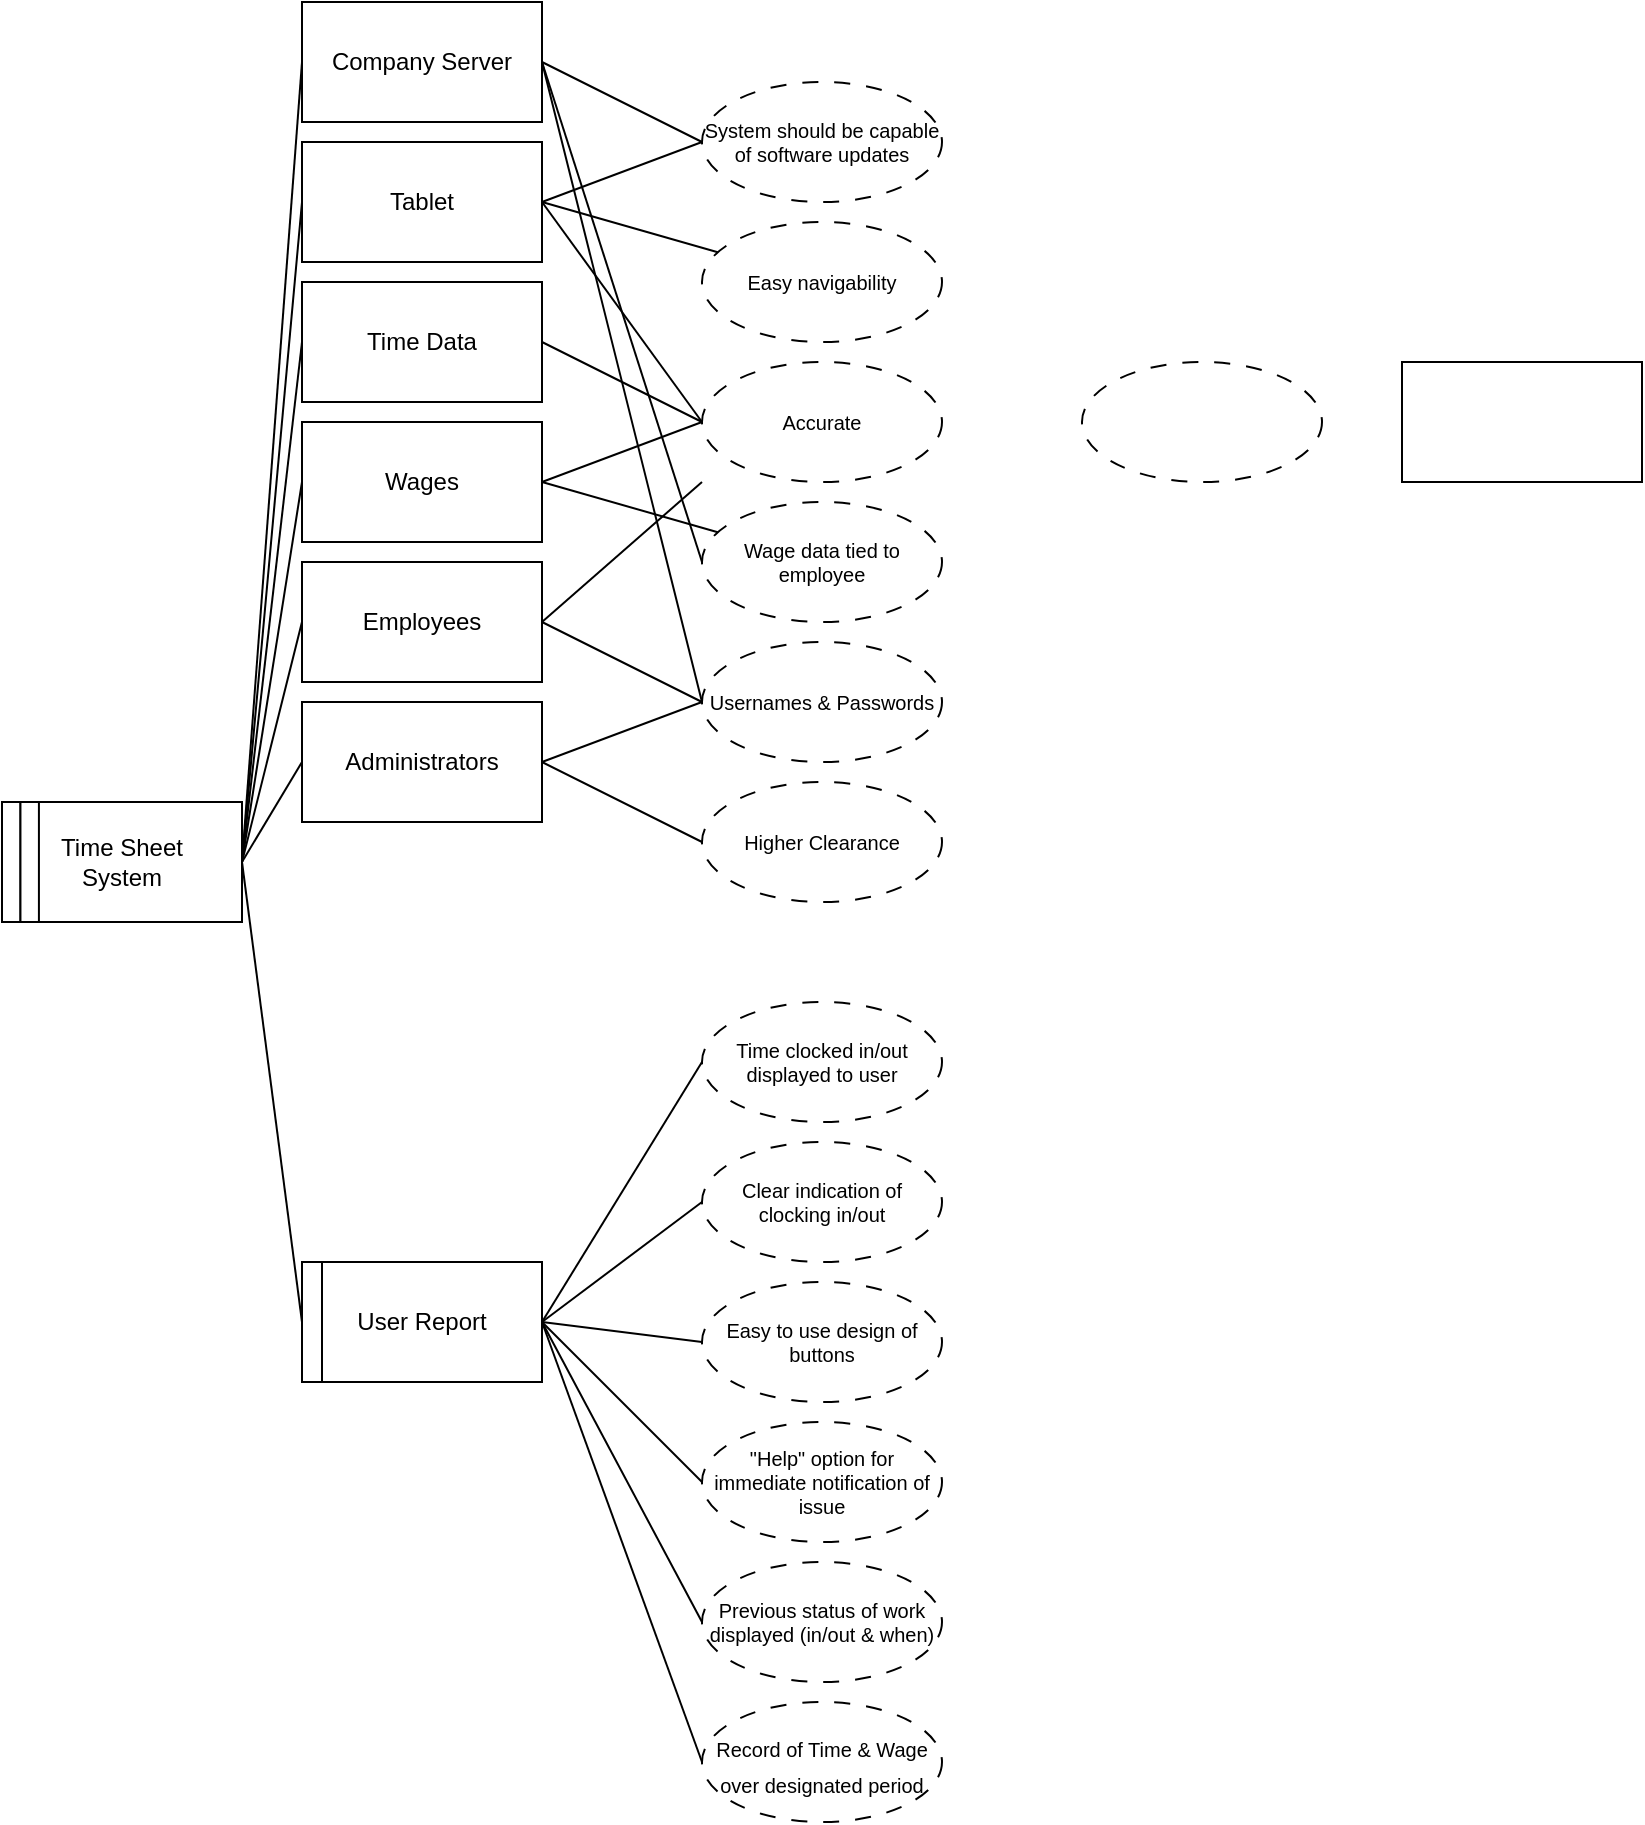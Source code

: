<mxfile version="26.0.11">
  <diagram name="Page-1" id="FzSjMeuXY4ykYOrxsrNv">
    <mxGraphModel dx="1640" dy="1058" grid="1" gridSize="10" guides="1" tooltips="1" connect="1" arrows="1" fold="1" page="1" pageScale="1" pageWidth="850" pageHeight="1100" math="0" shadow="0">
      <root>
        <mxCell id="0" />
        <mxCell id="1" parent="0" />
        <mxCell id="AF-udUrVB3dl_EI5pY4u-9" value="" style="group;strokeColor=default;" vertex="1" connectable="0" parent="1">
          <mxGeometry x="160" y="730" width="120" height="60" as="geometry" />
        </mxCell>
        <mxCell id="AF-udUrVB3dl_EI5pY4u-1" value="User Report" style="rounded=0;whiteSpace=wrap;html=1;strokeColor=default;" vertex="1" parent="AF-udUrVB3dl_EI5pY4u-9">
          <mxGeometry width="120" height="60" as="geometry" />
        </mxCell>
        <mxCell id="AF-udUrVB3dl_EI5pY4u-8" value="" style="rounded=0;whiteSpace=wrap;html=1;strokeColor=default;" vertex="1" parent="AF-udUrVB3dl_EI5pY4u-9">
          <mxGeometry width="10" height="60" as="geometry" />
        </mxCell>
        <mxCell id="AF-udUrVB3dl_EI5pY4u-10" value="" style="group;align=left;" vertex="1" connectable="0" parent="1">
          <mxGeometry x="10" y="500" width="120" height="60" as="geometry" />
        </mxCell>
        <mxCell id="AF-udUrVB3dl_EI5pY4u-11" value="&lt;div align=&quot;center&quot;&gt;Time Sheet&lt;/div&gt;&lt;div align=&quot;center&quot;&gt;System&lt;/div&gt;" style="rounded=0;whiteSpace=wrap;html=1;align=center;" vertex="1" parent="AF-udUrVB3dl_EI5pY4u-10">
          <mxGeometry width="120" height="60" as="geometry" />
        </mxCell>
        <mxCell id="AF-udUrVB3dl_EI5pY4u-12" value="" style="rounded=0;whiteSpace=wrap;html=1;" vertex="1" parent="AF-udUrVB3dl_EI5pY4u-10">
          <mxGeometry width="9.231" height="60" as="geometry" />
        </mxCell>
        <mxCell id="AF-udUrVB3dl_EI5pY4u-13" value="" style="rounded=0;whiteSpace=wrap;html=1;" vertex="1" parent="AF-udUrVB3dl_EI5pY4u-10">
          <mxGeometry x="9.231" width="9.231" height="60" as="geometry" />
        </mxCell>
        <mxCell id="AF-udUrVB3dl_EI5pY4u-14" value="Wages" style="rounded=0;whiteSpace=wrap;html=1;strokeColor=default;" vertex="1" parent="1">
          <mxGeometry x="160" y="310" width="120" height="60" as="geometry" />
        </mxCell>
        <mxCell id="AF-udUrVB3dl_EI5pY4u-15" value="Employees" style="rounded=0;whiteSpace=wrap;html=1;strokeColor=default;" vertex="1" parent="1">
          <mxGeometry x="160" y="380" width="120" height="60" as="geometry" />
        </mxCell>
        <mxCell id="AF-udUrVB3dl_EI5pY4u-16" value="Administrators" style="rounded=0;whiteSpace=wrap;html=1;strokeColor=default;" vertex="1" parent="1">
          <mxGeometry x="160" y="450" width="120" height="60" as="geometry" />
        </mxCell>
        <mxCell id="AF-udUrVB3dl_EI5pY4u-17" value="" style="rounded=0;whiteSpace=wrap;html=1;" vertex="1" parent="1">
          <mxGeometry x="710" y="280" width="120" height="60" as="geometry" />
        </mxCell>
        <mxCell id="AF-udUrVB3dl_EI5pY4u-19" value="Time Data" style="rounded=0;whiteSpace=wrap;html=1;strokeColor=default;" vertex="1" parent="1">
          <mxGeometry x="160" y="240" width="120" height="60" as="geometry" />
        </mxCell>
        <mxCell id="AF-udUrVB3dl_EI5pY4u-20" value="" style="ellipse;whiteSpace=wrap;html=1;dashed=1;dashPattern=8 8;" vertex="1" parent="1">
          <mxGeometry x="550" y="280" width="120" height="60" as="geometry" />
        </mxCell>
        <mxCell id="AF-udUrVB3dl_EI5pY4u-52" style="edgeStyle=none;shape=connector;rounded=0;orthogonalLoop=1;jettySize=auto;html=1;entryX=1;entryY=0.5;entryDx=0;entryDy=0;strokeColor=default;align=center;verticalAlign=middle;fontFamily=Helvetica;fontSize=10;fontColor=default;labelBackgroundColor=default;endArrow=none;startFill=0;" edge="1" parent="1" source="AF-udUrVB3dl_EI5pY4u-21" target="AF-udUrVB3dl_EI5pY4u-49">
          <mxGeometry relative="1" as="geometry" />
        </mxCell>
        <mxCell id="AF-udUrVB3dl_EI5pY4u-21" value="Easy navigability " style="ellipse;whiteSpace=wrap;html=1;dashed=1;dashPattern=8 8;strokeColor=default;fontSize=10;" vertex="1" parent="1">
          <mxGeometry x="360" y="210" width="120" height="60" as="geometry" />
        </mxCell>
        <mxCell id="AF-udUrVB3dl_EI5pY4u-48" style="edgeStyle=none;shape=connector;rounded=0;orthogonalLoop=1;jettySize=auto;html=1;entryX=1;entryY=0.5;entryDx=0;entryDy=0;strokeColor=default;align=center;verticalAlign=middle;fontFamily=Helvetica;fontSize=10;fontColor=default;labelBackgroundColor=default;endArrow=none;exitX=0;exitY=0.5;exitDx=0;exitDy=0;startFill=0;" edge="1" parent="1" source="AF-udUrVB3dl_EI5pY4u-22" target="AF-udUrVB3dl_EI5pY4u-1">
          <mxGeometry relative="1" as="geometry" />
        </mxCell>
        <mxCell id="AF-udUrVB3dl_EI5pY4u-22" value="&lt;font&gt;Previous status of work displayed (in/out &amp;amp; when)&lt;/font&gt;" style="ellipse;whiteSpace=wrap;html=1;dashed=1;dashPattern=8 8;strokeColor=default;fontSize=10;" vertex="1" parent="1">
          <mxGeometry x="360" y="880" width="120" height="60" as="geometry" />
        </mxCell>
        <mxCell id="AF-udUrVB3dl_EI5pY4u-47" style="edgeStyle=none;shape=connector;rounded=0;orthogonalLoop=1;jettySize=auto;html=1;entryX=1;entryY=0.5;entryDx=0;entryDy=0;strokeColor=default;align=center;verticalAlign=middle;fontFamily=Helvetica;fontSize=10;fontColor=default;labelBackgroundColor=default;endArrow=none;exitX=0;exitY=0.5;exitDx=0;exitDy=0;startFill=0;" edge="1" parent="1" source="AF-udUrVB3dl_EI5pY4u-23" target="AF-udUrVB3dl_EI5pY4u-1">
          <mxGeometry relative="1" as="geometry" />
        </mxCell>
        <mxCell id="AF-udUrVB3dl_EI5pY4u-23" value="&quot;Help&quot; option for immediate notification of issue" style="ellipse;whiteSpace=wrap;html=1;dashed=1;dashPattern=8 8;fontSize=10;strokeColor=default;" vertex="1" parent="1">
          <mxGeometry x="360" y="810" width="120" height="60" as="geometry" />
        </mxCell>
        <mxCell id="AF-udUrVB3dl_EI5pY4u-45" style="edgeStyle=none;shape=connector;rounded=0;orthogonalLoop=1;jettySize=auto;html=1;entryX=1;entryY=0.5;entryDx=0;entryDy=0;strokeColor=default;align=center;verticalAlign=middle;fontFamily=Helvetica;fontSize=10;fontColor=default;labelBackgroundColor=default;endArrow=none;startFill=0;exitX=0;exitY=0.5;exitDx=0;exitDy=0;" edge="1" parent="1" source="AF-udUrVB3dl_EI5pY4u-24" target="AF-udUrVB3dl_EI5pY4u-1">
          <mxGeometry relative="1" as="geometry" />
        </mxCell>
        <mxCell id="AF-udUrVB3dl_EI5pY4u-24" value="Time clocked in/out displayed to user " style="ellipse;whiteSpace=wrap;html=1;dashed=1;dashPattern=8 8;fontSize=10;strokeColor=default;" vertex="1" parent="1">
          <mxGeometry x="360" y="600" width="120" height="60" as="geometry" />
        </mxCell>
        <mxCell id="AF-udUrVB3dl_EI5pY4u-44" style="edgeStyle=none;shape=connector;rounded=0;orthogonalLoop=1;jettySize=auto;html=1;strokeColor=default;align=center;verticalAlign=middle;fontFamily=Helvetica;fontSize=10;fontColor=default;labelBackgroundColor=default;endArrow=none;startFill=0;exitX=0;exitY=0.5;exitDx=0;exitDy=0;entryX=1;entryY=0.5;entryDx=0;entryDy=0;" edge="1" parent="1" source="AF-udUrVB3dl_EI5pY4u-25" target="AF-udUrVB3dl_EI5pY4u-1">
          <mxGeometry relative="1" as="geometry">
            <mxPoint x="275" y="760" as="targetPoint" />
          </mxGeometry>
        </mxCell>
        <mxCell id="AF-udUrVB3dl_EI5pY4u-25" value="Clear indication of clocking in/out" style="ellipse;whiteSpace=wrap;html=1;dashed=1;dashPattern=8 8;fontSize=10;strokeColor=default;" vertex="1" parent="1">
          <mxGeometry x="360" y="670" width="120" height="60" as="geometry" />
        </mxCell>
        <mxCell id="AF-udUrVB3dl_EI5pY4u-43" style="edgeStyle=none;shape=connector;rounded=0;orthogonalLoop=1;jettySize=auto;html=1;entryX=1;entryY=0.5;entryDx=0;entryDy=0;strokeColor=default;align=center;verticalAlign=middle;fontFamily=Helvetica;fontSize=10;fontColor=default;labelBackgroundColor=default;endArrow=none;startFill=0;exitX=0;exitY=0.5;exitDx=0;exitDy=0;" edge="1" parent="1" source="AF-udUrVB3dl_EI5pY4u-26" target="AF-udUrVB3dl_EI5pY4u-1">
          <mxGeometry relative="1" as="geometry" />
        </mxCell>
        <mxCell id="AF-udUrVB3dl_EI5pY4u-26" value="Easy to use design of buttons" style="ellipse;whiteSpace=wrap;html=1;dashed=1;dashPattern=8 8;fontSize=10;strokeColor=default;" vertex="1" parent="1">
          <mxGeometry x="360" y="740" width="120" height="60" as="geometry" />
        </mxCell>
        <mxCell id="AF-udUrVB3dl_EI5pY4u-42" style="edgeStyle=none;shape=connector;rounded=0;orthogonalLoop=1;jettySize=auto;html=1;entryX=1;entryY=0.5;entryDx=0;entryDy=0;strokeColor=default;align=center;verticalAlign=middle;fontFamily=Helvetica;fontSize=10;fontColor=default;labelBackgroundColor=default;endArrow=none;startFill=0;exitX=0;exitY=0.5;exitDx=0;exitDy=0;" edge="1" parent="1" source="AF-udUrVB3dl_EI5pY4u-27" target="AF-udUrVB3dl_EI5pY4u-16">
          <mxGeometry relative="1" as="geometry" />
        </mxCell>
        <mxCell id="AF-udUrVB3dl_EI5pY4u-27" value="Higher Clearance" style="ellipse;whiteSpace=wrap;html=1;dashed=1;dashPattern=8 8;fontSize=10;strokeColor=default;" vertex="1" parent="1">
          <mxGeometry x="360" y="490" width="120" height="60" as="geometry" />
        </mxCell>
        <mxCell id="AF-udUrVB3dl_EI5pY4u-40" style="edgeStyle=none;shape=connector;rounded=0;orthogonalLoop=1;jettySize=auto;html=1;entryX=1;entryY=0.5;entryDx=0;entryDy=0;strokeColor=default;align=center;verticalAlign=middle;fontFamily=Helvetica;fontSize=10;fontColor=default;labelBackgroundColor=default;endArrow=none;startFill=0;exitX=0;exitY=0.5;exitDx=0;exitDy=0;" edge="1" parent="1" source="AF-udUrVB3dl_EI5pY4u-28" target="AF-udUrVB3dl_EI5pY4u-15">
          <mxGeometry relative="1" as="geometry" />
        </mxCell>
        <mxCell id="AF-udUrVB3dl_EI5pY4u-41" style="edgeStyle=none;shape=connector;rounded=0;orthogonalLoop=1;jettySize=auto;html=1;entryX=1;entryY=0.5;entryDx=0;entryDy=0;strokeColor=default;align=center;verticalAlign=middle;fontFamily=Helvetica;fontSize=10;fontColor=default;labelBackgroundColor=default;endArrow=none;startFill=0;exitX=0;exitY=0.5;exitDx=0;exitDy=0;" edge="1" parent="1" source="AF-udUrVB3dl_EI5pY4u-28" target="AF-udUrVB3dl_EI5pY4u-16">
          <mxGeometry relative="1" as="geometry" />
        </mxCell>
        <mxCell id="AF-udUrVB3dl_EI5pY4u-58" style="edgeStyle=none;shape=connector;rounded=0;orthogonalLoop=1;jettySize=auto;html=1;exitX=0;exitY=0.5;exitDx=0;exitDy=0;entryX=1;entryY=0.5;entryDx=0;entryDy=0;strokeColor=default;align=center;verticalAlign=middle;fontFamily=Helvetica;fontSize=11;fontColor=default;labelBackgroundColor=default;startFill=0;endArrow=none;" edge="1" parent="1" source="AF-udUrVB3dl_EI5pY4u-28" target="AF-udUrVB3dl_EI5pY4u-57">
          <mxGeometry relative="1" as="geometry" />
        </mxCell>
        <mxCell id="AF-udUrVB3dl_EI5pY4u-28" value="Usernames &amp;amp; Passwords" style="ellipse;whiteSpace=wrap;html=1;dashed=1;dashPattern=8 8;fontSize=10;strokeColor=default;" vertex="1" parent="1">
          <mxGeometry x="360" y="420" width="120" height="60" as="geometry" />
        </mxCell>
        <mxCell id="AF-udUrVB3dl_EI5pY4u-38" style="edgeStyle=none;shape=connector;rounded=0;orthogonalLoop=1;jettySize=auto;html=1;entryX=1;entryY=0.5;entryDx=0;entryDy=0;strokeColor=default;align=center;verticalAlign=middle;fontFamily=Helvetica;fontSize=10;fontColor=default;labelBackgroundColor=default;endArrow=none;startFill=0;" edge="1" parent="1" source="AF-udUrVB3dl_EI5pY4u-29" target="AF-udUrVB3dl_EI5pY4u-14">
          <mxGeometry relative="1" as="geometry" />
        </mxCell>
        <mxCell id="AF-udUrVB3dl_EI5pY4u-39" style="edgeStyle=none;shape=connector;rounded=0;orthogonalLoop=1;jettySize=auto;html=1;entryX=1;entryY=0.5;entryDx=0;entryDy=0;strokeColor=default;align=center;verticalAlign=middle;fontFamily=Helvetica;fontSize=10;fontColor=default;labelBackgroundColor=default;endArrow=none;startFill=0;" edge="1" parent="1" target="AF-udUrVB3dl_EI5pY4u-15">
          <mxGeometry relative="1" as="geometry">
            <mxPoint x="360" y="340" as="sourcePoint" />
          </mxGeometry>
        </mxCell>
        <mxCell id="AF-udUrVB3dl_EI5pY4u-59" style="edgeStyle=none;shape=connector;rounded=0;orthogonalLoop=1;jettySize=auto;html=1;exitX=0;exitY=0.5;exitDx=0;exitDy=0;entryX=1;entryY=0.5;entryDx=0;entryDy=0;strokeColor=default;align=center;verticalAlign=middle;fontFamily=Helvetica;fontSize=11;fontColor=default;labelBackgroundColor=default;startFill=0;endArrow=none;" edge="1" parent="1" source="AF-udUrVB3dl_EI5pY4u-29" target="AF-udUrVB3dl_EI5pY4u-57">
          <mxGeometry relative="1" as="geometry" />
        </mxCell>
        <mxCell id="AF-udUrVB3dl_EI5pY4u-29" value="Wage data tied to employee" style="ellipse;whiteSpace=wrap;html=1;dashed=1;dashPattern=8 8;fontSize=10;strokeColor=default;" vertex="1" parent="1">
          <mxGeometry x="360" y="350" width="120" height="60" as="geometry" />
        </mxCell>
        <mxCell id="AF-udUrVB3dl_EI5pY4u-37" style="edgeStyle=none;shape=connector;rounded=0;orthogonalLoop=1;jettySize=auto;html=1;entryX=1;entryY=0.5;entryDx=0;entryDy=0;strokeColor=default;align=center;verticalAlign=middle;fontFamily=Helvetica;fontSize=10;fontColor=default;labelBackgroundColor=default;endArrow=none;startFill=0;exitX=0;exitY=0.5;exitDx=0;exitDy=0;" edge="1" parent="1" source="AF-udUrVB3dl_EI5pY4u-30" target="AF-udUrVB3dl_EI5pY4u-19">
          <mxGeometry relative="1" as="geometry" />
        </mxCell>
        <mxCell id="AF-udUrVB3dl_EI5pY4u-51" style="edgeStyle=none;shape=connector;rounded=0;orthogonalLoop=1;jettySize=auto;html=1;entryX=1;entryY=0.5;entryDx=0;entryDy=0;strokeColor=default;align=center;verticalAlign=middle;fontFamily=Helvetica;fontSize=10;fontColor=default;labelBackgroundColor=default;endArrow=none;exitX=0;exitY=0.5;exitDx=0;exitDy=0;startFill=0;" edge="1" parent="1" source="AF-udUrVB3dl_EI5pY4u-30" target="AF-udUrVB3dl_EI5pY4u-49">
          <mxGeometry relative="1" as="geometry" />
        </mxCell>
        <mxCell id="AF-udUrVB3dl_EI5pY4u-55" style="edgeStyle=none;shape=connector;rounded=0;orthogonalLoop=1;jettySize=auto;html=1;entryX=1;entryY=0.5;entryDx=0;entryDy=0;strokeColor=default;align=center;verticalAlign=middle;fontFamily=Helvetica;fontSize=11;fontColor=default;labelBackgroundColor=default;endArrow=none;startFill=0;exitX=0;exitY=0.5;exitDx=0;exitDy=0;" edge="1" parent="1" source="AF-udUrVB3dl_EI5pY4u-30" target="AF-udUrVB3dl_EI5pY4u-14">
          <mxGeometry relative="1" as="geometry" />
        </mxCell>
        <mxCell id="AF-udUrVB3dl_EI5pY4u-30" value="Accurate" style="ellipse;whiteSpace=wrap;html=1;dashed=1;dashPattern=8 8;fontSize=10;strokeColor=default;" vertex="1" parent="1">
          <mxGeometry x="360" y="280" width="120" height="60" as="geometry" />
        </mxCell>
        <mxCell id="AF-udUrVB3dl_EI5pY4u-32" style="rounded=0;orthogonalLoop=1;jettySize=auto;html=1;entryX=0;entryY=0.5;entryDx=0;entryDy=0;exitX=1;exitY=0.5;exitDx=0;exitDy=0;endArrow=none;startFill=0;strokeColor=default;" edge="1" parent="1" source="AF-udUrVB3dl_EI5pY4u-11" target="AF-udUrVB3dl_EI5pY4u-19">
          <mxGeometry relative="1" as="geometry">
            <mxPoint x="115" y="530" as="sourcePoint" />
          </mxGeometry>
        </mxCell>
        <mxCell id="AF-udUrVB3dl_EI5pY4u-33" style="rounded=0;orthogonalLoop=1;jettySize=auto;html=1;entryX=0;entryY=0.5;entryDx=0;entryDy=0;endArrow=none;startFill=0;strokeColor=default;" edge="1" parent="1" target="AF-udUrVB3dl_EI5pY4u-14">
          <mxGeometry relative="1" as="geometry">
            <mxPoint x="130" y="530" as="sourcePoint" />
          </mxGeometry>
        </mxCell>
        <mxCell id="AF-udUrVB3dl_EI5pY4u-34" style="edgeStyle=none;shape=connector;rounded=0;orthogonalLoop=1;jettySize=auto;html=1;entryX=0;entryY=0.5;entryDx=0;entryDy=0;strokeColor=default;align=center;verticalAlign=middle;fontFamily=Helvetica;fontSize=11;fontColor=default;labelBackgroundColor=default;endArrow=none;startFill=0;exitX=1;exitY=0.5;exitDx=0;exitDy=0;" edge="1" parent="1" source="AF-udUrVB3dl_EI5pY4u-11" target="AF-udUrVB3dl_EI5pY4u-15">
          <mxGeometry relative="1" as="geometry">
            <mxPoint x="115" y="530" as="sourcePoint" />
          </mxGeometry>
        </mxCell>
        <mxCell id="AF-udUrVB3dl_EI5pY4u-35" style="edgeStyle=none;shape=connector;rounded=0;orthogonalLoop=1;jettySize=auto;html=1;entryX=0;entryY=0.5;entryDx=0;entryDy=0;strokeColor=default;align=center;verticalAlign=middle;fontFamily=Helvetica;fontSize=11;fontColor=default;labelBackgroundColor=default;endArrow=none;startFill=0;exitX=1;exitY=0.5;exitDx=0;exitDy=0;" edge="1" parent="1" source="AF-udUrVB3dl_EI5pY4u-11" target="AF-udUrVB3dl_EI5pY4u-16">
          <mxGeometry relative="1" as="geometry">
            <mxPoint x="115" y="530" as="sourcePoint" />
          </mxGeometry>
        </mxCell>
        <mxCell id="AF-udUrVB3dl_EI5pY4u-36" style="edgeStyle=none;shape=connector;rounded=0;orthogonalLoop=1;jettySize=auto;html=1;entryX=0;entryY=0.5;entryDx=0;entryDy=0;strokeColor=default;align=center;verticalAlign=middle;fontFamily=Helvetica;fontSize=11;fontColor=default;labelBackgroundColor=default;endArrow=none;startFill=0;exitX=1;exitY=0.5;exitDx=0;exitDy=0;" edge="1" parent="1" source="AF-udUrVB3dl_EI5pY4u-11" target="AF-udUrVB3dl_EI5pY4u-8">
          <mxGeometry relative="1" as="geometry">
            <mxPoint x="115" y="530" as="sourcePoint" />
          </mxGeometry>
        </mxCell>
        <mxCell id="AF-udUrVB3dl_EI5pY4u-50" style="edgeStyle=none;shape=connector;rounded=0;orthogonalLoop=1;jettySize=auto;html=1;strokeColor=default;align=center;verticalAlign=middle;fontFamily=Helvetica;fontSize=11;fontColor=default;labelBackgroundColor=default;endArrow=none;exitX=0;exitY=0.5;exitDx=0;exitDy=0;startFill=0;" edge="1" parent="1" source="AF-udUrVB3dl_EI5pY4u-49">
          <mxGeometry relative="1" as="geometry">
            <mxPoint x="130" y="530" as="targetPoint" />
          </mxGeometry>
        </mxCell>
        <mxCell id="AF-udUrVB3dl_EI5pY4u-49" value="Tablet" style="rounded=0;whiteSpace=wrap;html=1;strokeColor=default;" vertex="1" parent="1">
          <mxGeometry x="160" y="170" width="120" height="60" as="geometry" />
        </mxCell>
        <mxCell id="AF-udUrVB3dl_EI5pY4u-54" style="edgeStyle=none;shape=connector;rounded=0;orthogonalLoop=1;jettySize=auto;html=1;entryX=1;entryY=0.5;entryDx=0;entryDy=0;strokeColor=default;align=center;verticalAlign=middle;fontFamily=Helvetica;fontSize=11;fontColor=default;labelBackgroundColor=default;endArrow=none;startFill=0;exitX=0;exitY=0.5;exitDx=0;exitDy=0;" edge="1" parent="1" source="AF-udUrVB3dl_EI5pY4u-53" target="AF-udUrVB3dl_EI5pY4u-49">
          <mxGeometry relative="1" as="geometry" />
        </mxCell>
        <mxCell id="AF-udUrVB3dl_EI5pY4u-60" style="edgeStyle=none;shape=connector;rounded=0;orthogonalLoop=1;jettySize=auto;html=1;exitX=0;exitY=0.5;exitDx=0;exitDy=0;entryX=1;entryY=0.5;entryDx=0;entryDy=0;strokeColor=default;align=center;verticalAlign=middle;fontFamily=Helvetica;fontSize=11;fontColor=default;labelBackgroundColor=default;startFill=0;endArrow=none;" edge="1" parent="1" source="AF-udUrVB3dl_EI5pY4u-53" target="AF-udUrVB3dl_EI5pY4u-57">
          <mxGeometry relative="1" as="geometry" />
        </mxCell>
        <mxCell id="AF-udUrVB3dl_EI5pY4u-53" value="System should be capable of software updates" style="ellipse;whiteSpace=wrap;html=1;dashed=1;dashPattern=8 8;fontSize=10;" vertex="1" parent="1">
          <mxGeometry x="360" y="140" width="120" height="60" as="geometry" />
        </mxCell>
        <mxCell id="AF-udUrVB3dl_EI5pY4u-70" style="edgeStyle=none;shape=connector;rounded=0;orthogonalLoop=1;jettySize=auto;html=1;exitX=0;exitY=0.5;exitDx=0;exitDy=0;entryX=1;entryY=0.5;entryDx=0;entryDy=0;strokeColor=default;align=center;verticalAlign=middle;fontFamily=Helvetica;fontSize=11;fontColor=default;labelBackgroundColor=default;startFill=0;endArrow=none;" edge="1" parent="1" source="AF-udUrVB3dl_EI5pY4u-57" target="AF-udUrVB3dl_EI5pY4u-11">
          <mxGeometry relative="1" as="geometry" />
        </mxCell>
        <mxCell id="AF-udUrVB3dl_EI5pY4u-57" value="Company Server" style="rounded=0;whiteSpace=wrap;html=1;" vertex="1" parent="1">
          <mxGeometry x="160" y="100" width="120" height="60" as="geometry" />
        </mxCell>
        <mxCell id="AF-udUrVB3dl_EI5pY4u-69" style="edgeStyle=none;shape=connector;rounded=0;orthogonalLoop=1;jettySize=auto;html=1;exitX=0;exitY=0.5;exitDx=0;exitDy=0;entryX=1;entryY=0.5;entryDx=0;entryDy=0;strokeColor=default;align=center;verticalAlign=middle;fontFamily=Helvetica;fontSize=11;fontColor=default;labelBackgroundColor=default;startFill=0;endArrow=none;" edge="1" parent="1" source="AF-udUrVB3dl_EI5pY4u-61" target="AF-udUrVB3dl_EI5pY4u-1">
          <mxGeometry relative="1" as="geometry" />
        </mxCell>
        <mxCell id="AF-udUrVB3dl_EI5pY4u-61" value="&lt;sub&gt;Record of Time &amp;amp; Wage over designated period&lt;br&gt;&lt;/sub&gt;" style="ellipse;whiteSpace=wrap;html=1;dashed=1;dashPattern=8 8;" vertex="1" parent="1">
          <mxGeometry x="360" y="950" width="120" height="60" as="geometry" />
        </mxCell>
      </root>
    </mxGraphModel>
  </diagram>
</mxfile>

